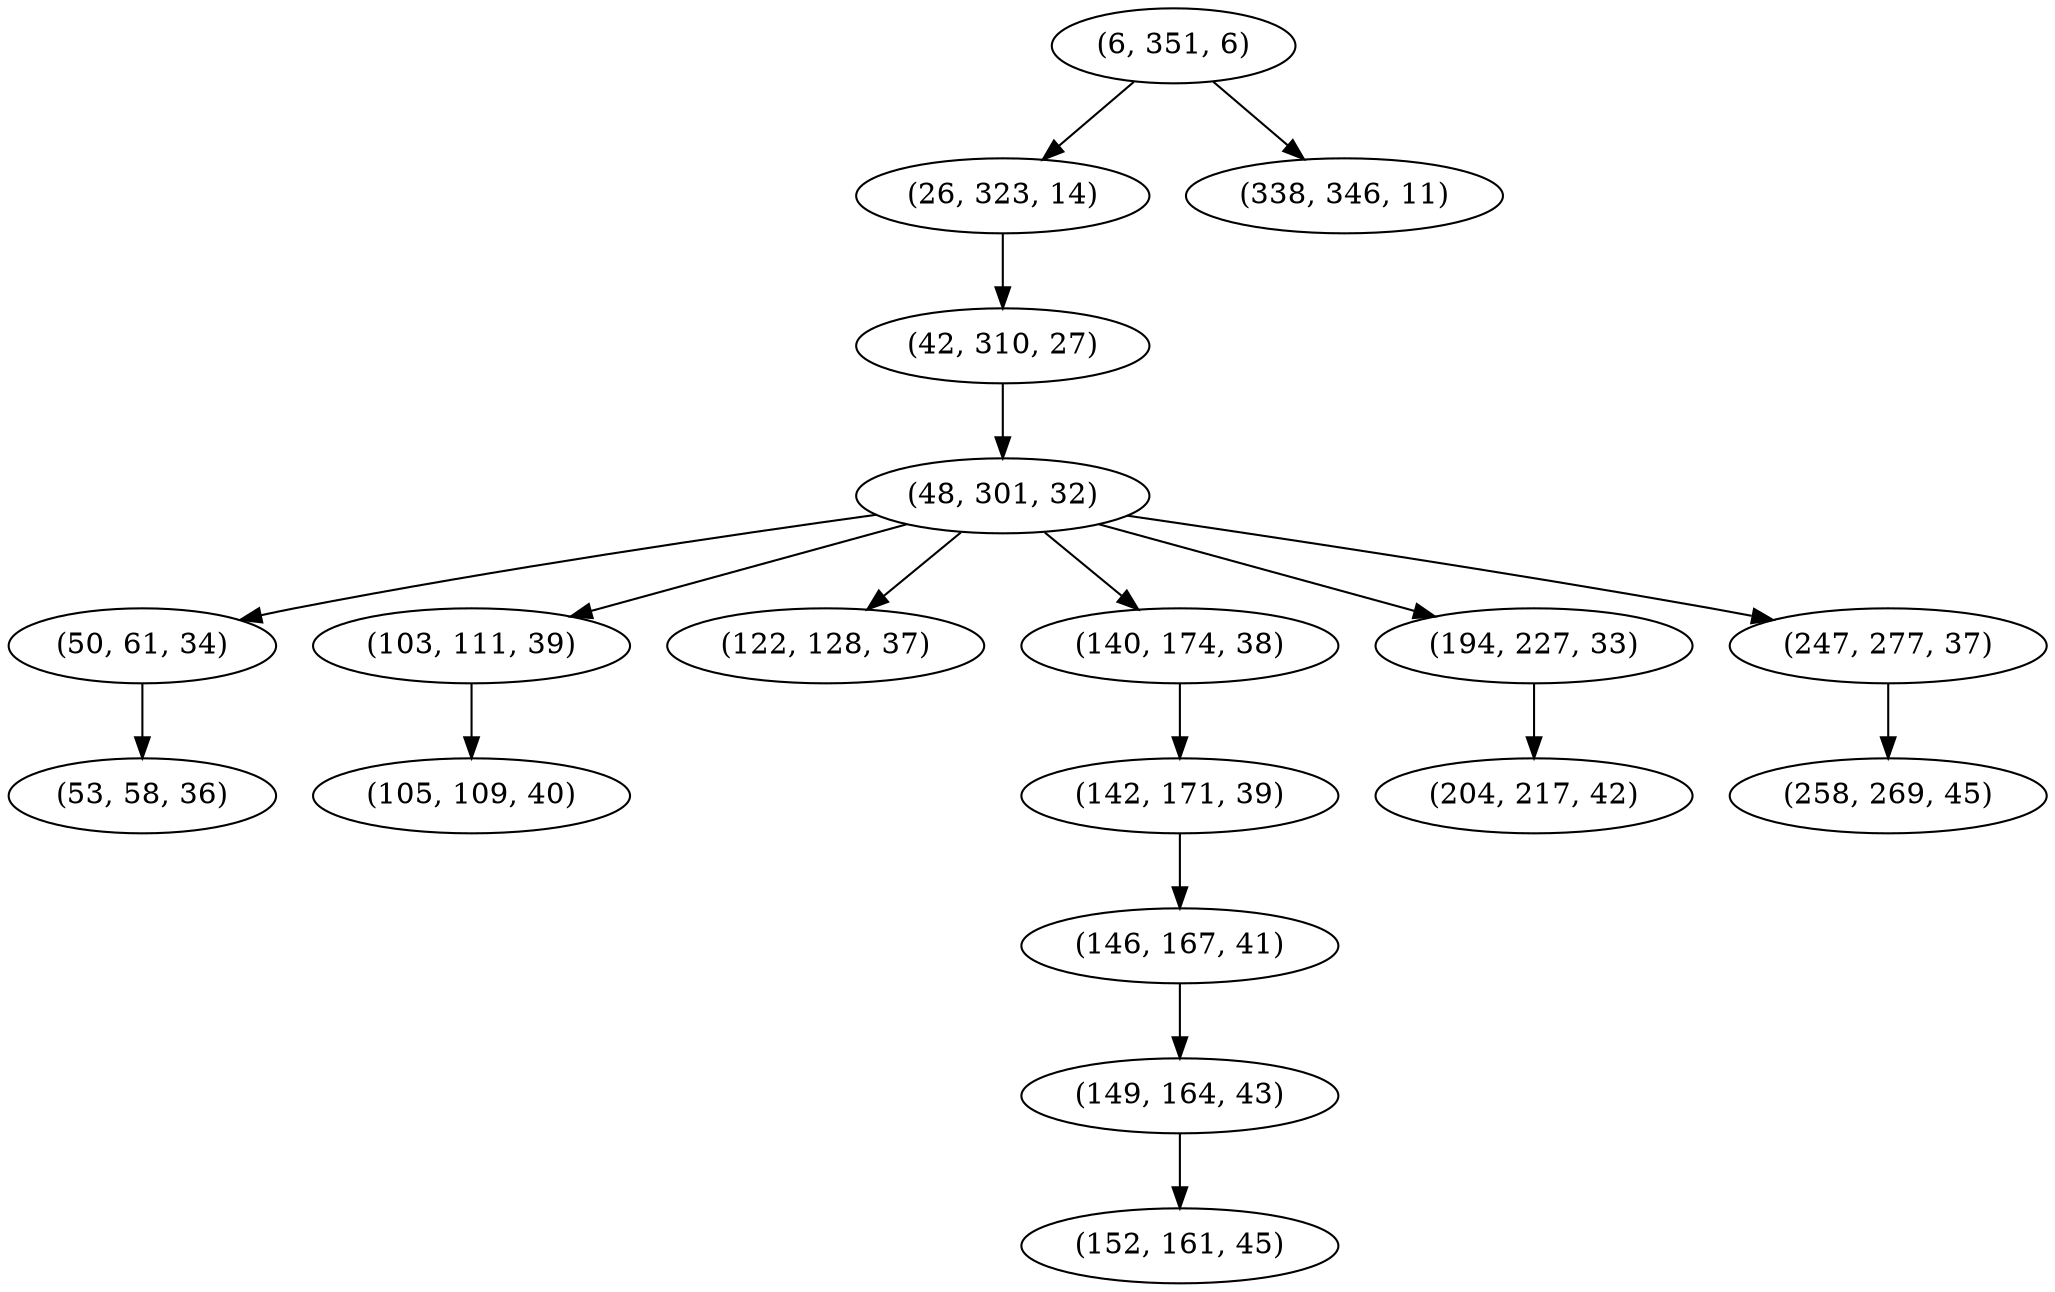 digraph tree {
    "(6, 351, 6)";
    "(26, 323, 14)";
    "(42, 310, 27)";
    "(48, 301, 32)";
    "(50, 61, 34)";
    "(53, 58, 36)";
    "(103, 111, 39)";
    "(105, 109, 40)";
    "(122, 128, 37)";
    "(140, 174, 38)";
    "(142, 171, 39)";
    "(146, 167, 41)";
    "(149, 164, 43)";
    "(152, 161, 45)";
    "(194, 227, 33)";
    "(204, 217, 42)";
    "(247, 277, 37)";
    "(258, 269, 45)";
    "(338, 346, 11)";
    "(6, 351, 6)" -> "(26, 323, 14)";
    "(6, 351, 6)" -> "(338, 346, 11)";
    "(26, 323, 14)" -> "(42, 310, 27)";
    "(42, 310, 27)" -> "(48, 301, 32)";
    "(48, 301, 32)" -> "(50, 61, 34)";
    "(48, 301, 32)" -> "(103, 111, 39)";
    "(48, 301, 32)" -> "(122, 128, 37)";
    "(48, 301, 32)" -> "(140, 174, 38)";
    "(48, 301, 32)" -> "(194, 227, 33)";
    "(48, 301, 32)" -> "(247, 277, 37)";
    "(50, 61, 34)" -> "(53, 58, 36)";
    "(103, 111, 39)" -> "(105, 109, 40)";
    "(140, 174, 38)" -> "(142, 171, 39)";
    "(142, 171, 39)" -> "(146, 167, 41)";
    "(146, 167, 41)" -> "(149, 164, 43)";
    "(149, 164, 43)" -> "(152, 161, 45)";
    "(194, 227, 33)" -> "(204, 217, 42)";
    "(247, 277, 37)" -> "(258, 269, 45)";
}
